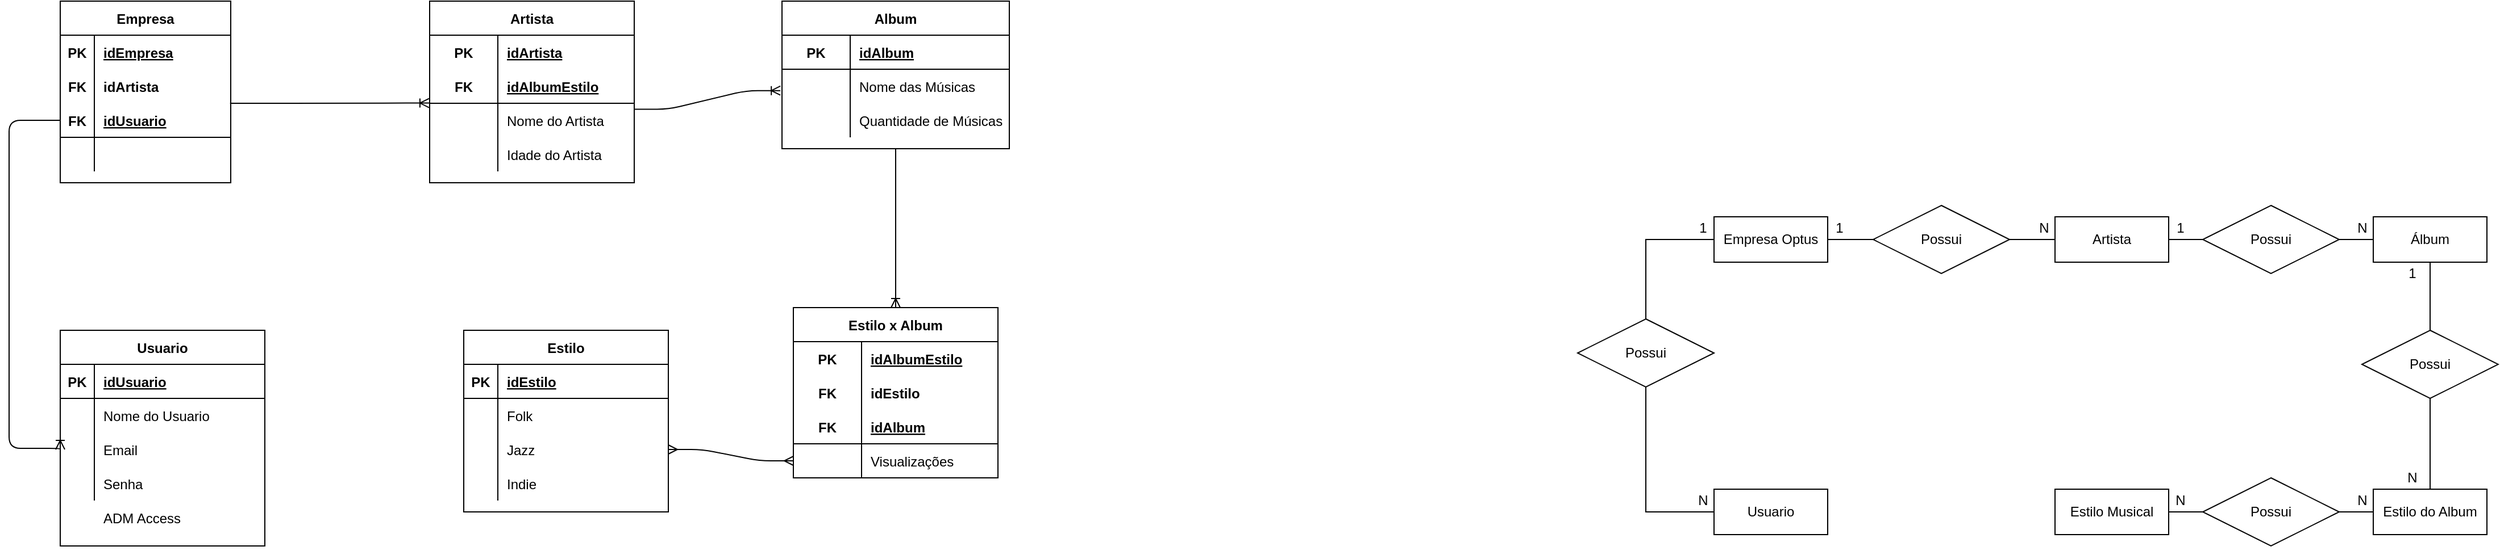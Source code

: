 <mxfile version="14.9.4" type="device"><diagram id="3z-SULInRYGYREIHqzWk" name="Page-1"><mxGraphModel dx="1502" dy="577" grid="1" gridSize="10" guides="1" tooltips="1" connect="1" arrows="1" fold="1" page="1" pageScale="1" pageWidth="1169" pageHeight="827" math="0" shadow="0"><root><mxCell id="0"/><mxCell id="1" parent="0"/><mxCell id="PrUKBsdjGaBpsNvz5YDb-1" value="Usuario" style="shape=table;startSize=30;container=1;collapsible=1;childLayout=tableLayout;fixedRows=1;rowLines=0;fontStyle=1;align=center;resizeLast=1;" parent="1" vertex="1"><mxGeometry x="125" y="470" width="180" height="190" as="geometry"/></mxCell><mxCell id="PrUKBsdjGaBpsNvz5YDb-2" value="" style="shape=partialRectangle;collapsible=0;dropTarget=0;pointerEvents=0;fillColor=none;top=0;left=0;bottom=1;right=0;points=[[0,0.5],[1,0.5]];portConstraint=eastwest;" parent="PrUKBsdjGaBpsNvz5YDb-1" vertex="1"><mxGeometry y="30" width="180" height="30" as="geometry"/></mxCell><mxCell id="PrUKBsdjGaBpsNvz5YDb-3" value="PK" style="shape=partialRectangle;connectable=0;fillColor=none;top=0;left=0;bottom=0;right=0;fontStyle=1;overflow=hidden;" parent="PrUKBsdjGaBpsNvz5YDb-2" vertex="1"><mxGeometry width="30" height="30" as="geometry"/></mxCell><mxCell id="PrUKBsdjGaBpsNvz5YDb-4" value="idUsuario" style="shape=partialRectangle;connectable=0;fillColor=none;top=0;left=0;bottom=0;right=0;align=left;spacingLeft=6;fontStyle=5;overflow=hidden;" parent="PrUKBsdjGaBpsNvz5YDb-2" vertex="1"><mxGeometry x="30" width="150" height="30" as="geometry"/></mxCell><mxCell id="PrUKBsdjGaBpsNvz5YDb-5" value="" style="shape=partialRectangle;collapsible=0;dropTarget=0;pointerEvents=0;fillColor=none;top=0;left=0;bottom=0;right=0;points=[[0,0.5],[1,0.5]];portConstraint=eastwest;" parent="PrUKBsdjGaBpsNvz5YDb-1" vertex="1"><mxGeometry y="60" width="180" height="30" as="geometry"/></mxCell><mxCell id="PrUKBsdjGaBpsNvz5YDb-6" value="" style="shape=partialRectangle;connectable=0;fillColor=none;top=0;left=0;bottom=0;right=0;editable=1;overflow=hidden;" parent="PrUKBsdjGaBpsNvz5YDb-5" vertex="1"><mxGeometry width="30" height="30" as="geometry"/></mxCell><mxCell id="PrUKBsdjGaBpsNvz5YDb-7" value="Nome do Usuario" style="shape=partialRectangle;connectable=0;fillColor=none;top=0;left=0;bottom=0;right=0;align=left;spacingLeft=6;overflow=hidden;" parent="PrUKBsdjGaBpsNvz5YDb-5" vertex="1"><mxGeometry x="30" width="150" height="30" as="geometry"/></mxCell><mxCell id="PrUKBsdjGaBpsNvz5YDb-8" value="" style="shape=partialRectangle;collapsible=0;dropTarget=0;pointerEvents=0;fillColor=none;top=0;left=0;bottom=0;right=0;points=[[0,0.5],[1,0.5]];portConstraint=eastwest;" parent="PrUKBsdjGaBpsNvz5YDb-1" vertex="1"><mxGeometry y="90" width="180" height="30" as="geometry"/></mxCell><mxCell id="PrUKBsdjGaBpsNvz5YDb-9" value="" style="shape=partialRectangle;connectable=0;fillColor=none;top=0;left=0;bottom=0;right=0;editable=1;overflow=hidden;" parent="PrUKBsdjGaBpsNvz5YDb-8" vertex="1"><mxGeometry width="30" height="30" as="geometry"/></mxCell><mxCell id="PrUKBsdjGaBpsNvz5YDb-10" value="Email" style="shape=partialRectangle;connectable=0;fillColor=none;top=0;left=0;bottom=0;right=0;align=left;spacingLeft=6;overflow=hidden;" parent="PrUKBsdjGaBpsNvz5YDb-8" vertex="1"><mxGeometry x="30" width="150" height="30" as="geometry"/></mxCell><mxCell id="PrUKBsdjGaBpsNvz5YDb-11" value="" style="shape=partialRectangle;collapsible=0;dropTarget=0;pointerEvents=0;fillColor=none;top=0;left=0;bottom=0;right=0;points=[[0,0.5],[1,0.5]];portConstraint=eastwest;" parent="PrUKBsdjGaBpsNvz5YDb-1" vertex="1"><mxGeometry y="120" width="180" height="30" as="geometry"/></mxCell><mxCell id="PrUKBsdjGaBpsNvz5YDb-12" value="" style="shape=partialRectangle;connectable=0;fillColor=none;top=0;left=0;bottom=0;right=0;editable=1;overflow=hidden;" parent="PrUKBsdjGaBpsNvz5YDb-11" vertex="1"><mxGeometry width="30" height="30" as="geometry"/></mxCell><mxCell id="PrUKBsdjGaBpsNvz5YDb-13" value="Senha" style="shape=partialRectangle;connectable=0;fillColor=none;top=0;left=0;bottom=0;right=0;align=left;spacingLeft=6;overflow=hidden;" parent="PrUKBsdjGaBpsNvz5YDb-11" vertex="1"><mxGeometry x="30" width="150" height="30" as="geometry"/></mxCell><mxCell id="PrUKBsdjGaBpsNvz5YDb-14" value="" style="shape=partialRectangle;collapsible=0;dropTarget=0;pointerEvents=0;fillColor=none;top=0;left=0;bottom=0;right=0;points=[[0,0.5],[1,0.5]];portConstraint=eastwest;" parent="1" vertex="1"><mxGeometry x="110" y="640" width="180" height="30" as="geometry"/></mxCell><mxCell id="PrUKBsdjGaBpsNvz5YDb-15" value="" style="shape=partialRectangle;connectable=0;fillColor=none;top=0;left=0;bottom=0;right=0;editable=1;overflow=hidden;" parent="PrUKBsdjGaBpsNvz5YDb-14" vertex="1"><mxGeometry width="30" height="30" as="geometry"/></mxCell><mxCell id="PrUKBsdjGaBpsNvz5YDb-32" value="Empresa" style="shape=table;startSize=30;container=1;collapsible=1;childLayout=tableLayout;fixedRows=1;rowLines=0;fontStyle=1;align=center;resizeLast=1;" parent="1" vertex="1"><mxGeometry x="125" y="180" width="150" height="160" as="geometry"><mxRectangle x="180" y="210" width="80" height="30" as="alternateBounds"/></mxGeometry></mxCell><mxCell id="PrUKBsdjGaBpsNvz5YDb-33" value="" style="shape=partialRectangle;collapsible=0;dropTarget=0;pointerEvents=0;fillColor=none;top=0;left=0;bottom=0;right=0;points=[[0,0.5],[1,0.5]];portConstraint=eastwest;" parent="PrUKBsdjGaBpsNvz5YDb-32" vertex="1"><mxGeometry y="30" width="150" height="30" as="geometry"/></mxCell><mxCell id="PrUKBsdjGaBpsNvz5YDb-34" value="PK" style="shape=partialRectangle;connectable=0;fillColor=none;top=0;left=0;bottom=0;right=0;fontStyle=1;overflow=hidden;" parent="PrUKBsdjGaBpsNvz5YDb-33" vertex="1"><mxGeometry width="30" height="30" as="geometry"/></mxCell><mxCell id="PrUKBsdjGaBpsNvz5YDb-35" value="idEmpresa" style="shape=partialRectangle;connectable=0;fillColor=none;top=0;left=0;bottom=0;right=0;align=left;spacingLeft=6;fontStyle=5;overflow=hidden;" parent="PrUKBsdjGaBpsNvz5YDb-33" vertex="1"><mxGeometry x="30" width="120" height="30" as="geometry"/></mxCell><mxCell id="PrUKBsdjGaBpsNvz5YDb-47" value="" style="shape=partialRectangle;collapsible=0;dropTarget=0;pointerEvents=0;fillColor=none;top=0;left=0;bottom=0;right=0;points=[[0,0.5],[1,0.5]];portConstraint=eastwest;" parent="PrUKBsdjGaBpsNvz5YDb-32" vertex="1"><mxGeometry y="60" width="150" height="30" as="geometry"/></mxCell><mxCell id="PrUKBsdjGaBpsNvz5YDb-48" value="FK" style="shape=partialRectangle;connectable=0;fillColor=none;top=0;left=0;bottom=0;right=0;fontStyle=1;overflow=hidden;" parent="PrUKBsdjGaBpsNvz5YDb-47" vertex="1"><mxGeometry width="30" height="30" as="geometry"/></mxCell><mxCell id="PrUKBsdjGaBpsNvz5YDb-49" value="idArtista" style="shape=partialRectangle;connectable=0;fillColor=none;top=0;left=0;bottom=0;right=0;align=left;spacingLeft=6;fontStyle=1;overflow=hidden;" parent="PrUKBsdjGaBpsNvz5YDb-47" vertex="1"><mxGeometry x="30" width="120" height="30" as="geometry"/></mxCell><mxCell id="PrUKBsdjGaBpsNvz5YDb-36" value="" style="shape=partialRectangle;collapsible=0;dropTarget=0;pointerEvents=0;fillColor=none;top=0;left=0;bottom=1;right=0;points=[[0,0.5],[1,0.5]];portConstraint=eastwest;" parent="PrUKBsdjGaBpsNvz5YDb-32" vertex="1"><mxGeometry y="90" width="150" height="30" as="geometry"/></mxCell><mxCell id="PrUKBsdjGaBpsNvz5YDb-37" value="FK" style="shape=partialRectangle;connectable=0;fillColor=none;top=0;left=0;bottom=0;right=0;fontStyle=1;overflow=hidden;" parent="PrUKBsdjGaBpsNvz5YDb-36" vertex="1"><mxGeometry width="30" height="30" as="geometry"/></mxCell><mxCell id="PrUKBsdjGaBpsNvz5YDb-38" value="idUsuario" style="shape=partialRectangle;connectable=0;fillColor=none;top=0;left=0;bottom=0;right=0;align=left;spacingLeft=6;fontStyle=5;overflow=hidden;" parent="PrUKBsdjGaBpsNvz5YDb-36" vertex="1"><mxGeometry x="30" width="120" height="30" as="geometry"/></mxCell><mxCell id="PrUKBsdjGaBpsNvz5YDb-39" value="" style="shape=partialRectangle;collapsible=0;dropTarget=0;pointerEvents=0;fillColor=none;top=0;left=0;bottom=0;right=0;points=[[0,0.5],[1,0.5]];portConstraint=eastwest;" parent="PrUKBsdjGaBpsNvz5YDb-32" vertex="1"><mxGeometry y="120" width="150" height="30" as="geometry"/></mxCell><mxCell id="PrUKBsdjGaBpsNvz5YDb-40" value="" style="shape=partialRectangle;connectable=0;fillColor=none;top=0;left=0;bottom=0;right=0;editable=1;overflow=hidden;" parent="PrUKBsdjGaBpsNvz5YDb-39" vertex="1"><mxGeometry width="30" height="30" as="geometry"/></mxCell><mxCell id="PrUKBsdjGaBpsNvz5YDb-41" value="" style="shape=partialRectangle;connectable=0;fillColor=none;top=0;left=0;bottom=0;right=0;align=left;spacingLeft=6;overflow=hidden;" parent="PrUKBsdjGaBpsNvz5YDb-39" vertex="1"><mxGeometry x="30" width="120" height="30" as="geometry"/></mxCell><mxCell id="PrUKBsdjGaBpsNvz5YDb-51" value="" style="fontSize=12;html=1;endArrow=ERoneToMany;entryX=0;entryY=0.5;entryDx=0;entryDy=0;edgeStyle=orthogonalEdgeStyle;" parent="1" source="PrUKBsdjGaBpsNvz5YDb-36" target="PrUKBsdjGaBpsNvz5YDb-8" edge="1"><mxGeometry width="100" height="100" relative="1" as="geometry"><mxPoint x="80" y="290" as="sourcePoint"/><mxPoint x="110" y="364" as="targetPoint"/><Array as="points"><mxPoint x="80" y="285.0"/><mxPoint x="80" y="574"/></Array></mxGeometry></mxCell><mxCell id="PrUKBsdjGaBpsNvz5YDb-16" value="ADM Access" style="shape=partialRectangle;connectable=0;fillColor=none;top=0;left=0;bottom=0;right=0;align=left;spacingLeft=6;overflow=hidden;" parent="1" vertex="1"><mxGeometry x="155" y="620" width="150" height="30" as="geometry"/></mxCell><mxCell id="PrUKBsdjGaBpsNvz5YDb-53" value="Artista" style="shape=table;startSize=30;container=1;collapsible=1;childLayout=tableLayout;fixedRows=1;rowLines=0;fontStyle=1;align=center;resizeLast=1;" parent="1" vertex="1"><mxGeometry x="450" y="180" width="180" height="160" as="geometry"/></mxCell><mxCell id="PrUKBsdjGaBpsNvz5YDb-54" value="" style="shape=partialRectangle;collapsible=0;dropTarget=0;pointerEvents=0;fillColor=none;top=0;left=0;bottom=0;right=0;points=[[0,0.5],[1,0.5]];portConstraint=eastwest;" parent="PrUKBsdjGaBpsNvz5YDb-53" vertex="1"><mxGeometry y="30" width="180" height="30" as="geometry"/></mxCell><mxCell id="PrUKBsdjGaBpsNvz5YDb-55" value="PK" style="shape=partialRectangle;connectable=0;fillColor=none;top=0;left=0;bottom=0;right=0;fontStyle=1;overflow=hidden;" parent="PrUKBsdjGaBpsNvz5YDb-54" vertex="1"><mxGeometry width="60" height="30" as="geometry"/></mxCell><mxCell id="PrUKBsdjGaBpsNvz5YDb-56" value="idArtista" style="shape=partialRectangle;connectable=0;fillColor=none;top=0;left=0;bottom=0;right=0;align=left;spacingLeft=6;fontStyle=5;overflow=hidden;" parent="PrUKBsdjGaBpsNvz5YDb-54" vertex="1"><mxGeometry x="60" width="120" height="30" as="geometry"/></mxCell><mxCell id="PrUKBsdjGaBpsNvz5YDb-57" value="" style="shape=partialRectangle;collapsible=0;dropTarget=0;pointerEvents=0;fillColor=none;top=0;left=0;bottom=1;right=0;points=[[0,0.5],[1,0.5]];portConstraint=eastwest;" parent="PrUKBsdjGaBpsNvz5YDb-53" vertex="1"><mxGeometry y="60" width="180" height="30" as="geometry"/></mxCell><mxCell id="PrUKBsdjGaBpsNvz5YDb-58" value="FK" style="shape=partialRectangle;connectable=0;fillColor=none;top=0;left=0;bottom=0;right=0;fontStyle=1;overflow=hidden;" parent="PrUKBsdjGaBpsNvz5YDb-57" vertex="1"><mxGeometry width="60" height="30" as="geometry"/></mxCell><mxCell id="PrUKBsdjGaBpsNvz5YDb-59" value="idAlbumEstilo" style="shape=partialRectangle;connectable=0;fillColor=none;top=0;left=0;bottom=0;right=0;align=left;spacingLeft=6;fontStyle=5;overflow=hidden;" parent="PrUKBsdjGaBpsNvz5YDb-57" vertex="1"><mxGeometry x="60" width="120" height="30" as="geometry"/></mxCell><mxCell id="PrUKBsdjGaBpsNvz5YDb-60" value="" style="shape=partialRectangle;collapsible=0;dropTarget=0;pointerEvents=0;fillColor=none;top=0;left=0;bottom=0;right=0;points=[[0,0.5],[1,0.5]];portConstraint=eastwest;" parent="PrUKBsdjGaBpsNvz5YDb-53" vertex="1"><mxGeometry y="90" width="180" height="30" as="geometry"/></mxCell><mxCell id="PrUKBsdjGaBpsNvz5YDb-61" value="" style="shape=partialRectangle;connectable=0;fillColor=none;top=0;left=0;bottom=0;right=0;editable=1;overflow=hidden;" parent="PrUKBsdjGaBpsNvz5YDb-60" vertex="1"><mxGeometry width="60" height="30" as="geometry"/></mxCell><mxCell id="PrUKBsdjGaBpsNvz5YDb-62" value="Nome do Artista" style="shape=partialRectangle;connectable=0;fillColor=none;top=0;left=0;bottom=0;right=0;align=left;spacingLeft=6;overflow=hidden;" parent="PrUKBsdjGaBpsNvz5YDb-60" vertex="1"><mxGeometry x="60" width="120" height="30" as="geometry"/></mxCell><mxCell id="PrUKBsdjGaBpsNvz5YDb-63" value="" style="shape=partialRectangle;collapsible=0;dropTarget=0;pointerEvents=0;fillColor=none;top=0;left=0;bottom=0;right=0;points=[[0,0.5],[1,0.5]];portConstraint=eastwest;" parent="PrUKBsdjGaBpsNvz5YDb-53" vertex="1"><mxGeometry y="120" width="180" height="30" as="geometry"/></mxCell><mxCell id="PrUKBsdjGaBpsNvz5YDb-64" value="" style="shape=partialRectangle;connectable=0;fillColor=none;top=0;left=0;bottom=0;right=0;editable=1;overflow=hidden;" parent="PrUKBsdjGaBpsNvz5YDb-63" vertex="1"><mxGeometry width="60" height="30" as="geometry"/></mxCell><mxCell id="PrUKBsdjGaBpsNvz5YDb-65" value="Idade do Artista" style="shape=partialRectangle;connectable=0;fillColor=none;top=0;left=0;bottom=0;right=0;align=left;spacingLeft=6;overflow=hidden;" parent="PrUKBsdjGaBpsNvz5YDb-63" vertex="1"><mxGeometry x="60" width="120" height="30" as="geometry"/></mxCell><mxCell id="PrUKBsdjGaBpsNvz5YDb-66" value="" style="edgeStyle=entityRelationEdgeStyle;fontSize=12;html=1;endArrow=ERoneToMany;entryX=-0.003;entryY=-0.007;entryDx=0;entryDy=0;entryPerimeter=0;exitX=0.996;exitY=1.002;exitDx=0;exitDy=0;exitPerimeter=0;" parent="1" source="PrUKBsdjGaBpsNvz5YDb-47" target="PrUKBsdjGaBpsNvz5YDb-60" edge="1"><mxGeometry width="100" height="100" relative="1" as="geometry"><mxPoint x="330" y="350" as="sourcePoint"/><mxPoint x="430" y="250" as="targetPoint"/></mxGeometry></mxCell><mxCell id="PrUKBsdjGaBpsNvz5YDb-67" value="Album" style="shape=table;startSize=30;container=1;collapsible=1;childLayout=tableLayout;fixedRows=1;rowLines=0;fontStyle=1;align=center;resizeLast=1;" parent="1" vertex="1"><mxGeometry x="760" y="180" width="200" height="130" as="geometry"/></mxCell><mxCell id="PrUKBsdjGaBpsNvz5YDb-68" value="" style="shape=partialRectangle;collapsible=0;dropTarget=0;pointerEvents=0;top=0;left=0;bottom=1;right=0;points=[[0,0.5],[1,0.5]];portConstraint=eastwest;fillColor=none;labelBorderColor=none;shadow=0;sketch=0;" parent="PrUKBsdjGaBpsNvz5YDb-67" vertex="1"><mxGeometry y="30" width="200" height="30" as="geometry"/></mxCell><mxCell id="PrUKBsdjGaBpsNvz5YDb-69" value="PK" style="shape=partialRectangle;connectable=0;fillColor=none;top=0;left=0;bottom=0;right=0;fontStyle=1;overflow=hidden;" parent="PrUKBsdjGaBpsNvz5YDb-68" vertex="1"><mxGeometry width="60" height="30" as="geometry"/></mxCell><mxCell id="PrUKBsdjGaBpsNvz5YDb-70" value="idAlbum" style="shape=partialRectangle;connectable=0;fillColor=none;top=0;left=0;bottom=0;right=0;align=left;spacingLeft=6;fontStyle=5;overflow=hidden;" parent="PrUKBsdjGaBpsNvz5YDb-68" vertex="1"><mxGeometry x="60" width="140" height="30" as="geometry"/></mxCell><mxCell id="PrUKBsdjGaBpsNvz5YDb-74" value="" style="shape=partialRectangle;collapsible=0;dropTarget=0;pointerEvents=0;fillColor=none;top=0;left=0;bottom=0;right=0;points=[[0,0.5],[1,0.5]];portConstraint=eastwest;" parent="PrUKBsdjGaBpsNvz5YDb-67" vertex="1"><mxGeometry y="60" width="200" height="30" as="geometry"/></mxCell><mxCell id="PrUKBsdjGaBpsNvz5YDb-75" value="" style="shape=partialRectangle;connectable=0;fillColor=none;top=0;left=0;bottom=0;right=0;editable=1;overflow=hidden;" parent="PrUKBsdjGaBpsNvz5YDb-74" vertex="1"><mxGeometry width="60" height="30" as="geometry"/></mxCell><mxCell id="PrUKBsdjGaBpsNvz5YDb-76" value="Nome das Músicas" style="shape=partialRectangle;connectable=0;fillColor=none;top=0;left=0;bottom=0;right=0;align=left;spacingLeft=6;overflow=hidden;" parent="PrUKBsdjGaBpsNvz5YDb-74" vertex="1"><mxGeometry x="60" width="140" height="30" as="geometry"/></mxCell><mxCell id="PrUKBsdjGaBpsNvz5YDb-77" value="" style="shape=partialRectangle;collapsible=0;dropTarget=0;pointerEvents=0;fillColor=none;top=0;left=0;bottom=0;right=0;points=[[0,0.5],[1,0.5]];portConstraint=eastwest;" parent="PrUKBsdjGaBpsNvz5YDb-67" vertex="1"><mxGeometry y="90" width="200" height="30" as="geometry"/></mxCell><mxCell id="PrUKBsdjGaBpsNvz5YDb-78" value="" style="shape=partialRectangle;connectable=0;fillColor=none;top=0;left=0;bottom=0;right=0;editable=1;overflow=hidden;" parent="PrUKBsdjGaBpsNvz5YDb-77" vertex="1"><mxGeometry width="60" height="30" as="geometry"/></mxCell><mxCell id="PrUKBsdjGaBpsNvz5YDb-79" value="Quantidade de Músicas" style="shape=partialRectangle;connectable=0;fillColor=none;top=0;left=0;bottom=0;right=0;align=left;spacingLeft=6;overflow=hidden;" parent="PrUKBsdjGaBpsNvz5YDb-77" vertex="1"><mxGeometry x="60" width="140" height="30" as="geometry"/></mxCell><mxCell id="PrUKBsdjGaBpsNvz5YDb-80" value="Estilo x Album" style="shape=table;startSize=30;container=1;collapsible=1;childLayout=tableLayout;fixedRows=1;rowLines=0;fontStyle=1;align=center;resizeLast=1;" parent="1" vertex="1"><mxGeometry x="770" y="450" width="180" height="150" as="geometry"/></mxCell><mxCell id="PrUKBsdjGaBpsNvz5YDb-81" value="" style="shape=partialRectangle;collapsible=0;dropTarget=0;pointerEvents=0;fillColor=none;top=0;left=0;bottom=0;right=0;points=[[0,0.5],[1,0.5]];portConstraint=eastwest;" parent="PrUKBsdjGaBpsNvz5YDb-80" vertex="1"><mxGeometry y="30" width="180" height="30" as="geometry"/></mxCell><mxCell id="PrUKBsdjGaBpsNvz5YDb-82" value="PK" style="shape=partialRectangle;connectable=0;fillColor=none;top=0;left=0;bottom=0;right=0;fontStyle=1;overflow=hidden;" parent="PrUKBsdjGaBpsNvz5YDb-81" vertex="1"><mxGeometry width="60" height="30" as="geometry"/></mxCell><mxCell id="PrUKBsdjGaBpsNvz5YDb-83" value="idAlbumEstilo" style="shape=partialRectangle;connectable=0;fillColor=none;top=0;left=0;bottom=0;right=0;align=left;spacingLeft=6;fontStyle=5;overflow=hidden;" parent="PrUKBsdjGaBpsNvz5YDb-81" vertex="1"><mxGeometry x="60" width="120" height="30" as="geometry"/></mxCell><mxCell id="PrUKBsdjGaBpsNvz5YDb-98" value="" style="shape=partialRectangle;collapsible=0;dropTarget=0;pointerEvents=0;fillColor=none;top=0;left=0;bottom=0;right=0;points=[[0,0.5],[1,0.5]];portConstraint=eastwest;" parent="PrUKBsdjGaBpsNvz5YDb-80" vertex="1"><mxGeometry y="60" width="180" height="30" as="geometry"/></mxCell><mxCell id="PrUKBsdjGaBpsNvz5YDb-99" value="FK" style="shape=partialRectangle;connectable=0;fillColor=none;top=0;left=0;bottom=0;right=0;editable=1;overflow=hidden;fontStyle=1" parent="PrUKBsdjGaBpsNvz5YDb-98" vertex="1"><mxGeometry width="60" height="30" as="geometry"/></mxCell><mxCell id="PrUKBsdjGaBpsNvz5YDb-100" value="idEstilo" style="shape=partialRectangle;connectable=0;fillColor=none;top=0;left=0;bottom=0;right=0;align=left;spacingLeft=6;overflow=hidden;fontStyle=1" parent="PrUKBsdjGaBpsNvz5YDb-98" vertex="1"><mxGeometry x="60" width="120" height="30" as="geometry"/></mxCell><mxCell id="PrUKBsdjGaBpsNvz5YDb-84" value="" style="shape=partialRectangle;collapsible=0;dropTarget=0;pointerEvents=0;fillColor=none;top=0;left=0;bottom=1;right=0;points=[[0,0.5],[1,0.5]];portConstraint=eastwest;" parent="PrUKBsdjGaBpsNvz5YDb-80" vertex="1"><mxGeometry y="90" width="180" height="30" as="geometry"/></mxCell><mxCell id="PrUKBsdjGaBpsNvz5YDb-85" value="FK" style="shape=partialRectangle;connectable=0;fillColor=none;top=0;left=0;bottom=0;right=0;fontStyle=1;overflow=hidden;" parent="PrUKBsdjGaBpsNvz5YDb-84" vertex="1"><mxGeometry width="60" height="30" as="geometry"/></mxCell><mxCell id="PrUKBsdjGaBpsNvz5YDb-86" value="idAlbum" style="shape=partialRectangle;connectable=0;fillColor=none;top=0;left=0;bottom=0;right=0;align=left;spacingLeft=6;fontStyle=5;overflow=hidden;" parent="PrUKBsdjGaBpsNvz5YDb-84" vertex="1"><mxGeometry x="60" width="120" height="30" as="geometry"/></mxCell><mxCell id="PrUKBsdjGaBpsNvz5YDb-87" value="" style="shape=partialRectangle;collapsible=0;dropTarget=0;pointerEvents=0;fillColor=none;top=0;left=0;bottom=0;right=0;points=[[0,0.5],[1,0.5]];portConstraint=eastwest;" parent="PrUKBsdjGaBpsNvz5YDb-80" vertex="1"><mxGeometry y="120" width="180" height="30" as="geometry"/></mxCell><mxCell id="PrUKBsdjGaBpsNvz5YDb-88" value="" style="shape=partialRectangle;connectable=0;fillColor=none;top=0;left=0;bottom=0;right=0;editable=1;overflow=hidden;" parent="PrUKBsdjGaBpsNvz5YDb-87" vertex="1"><mxGeometry width="60" height="30" as="geometry"/></mxCell><mxCell id="PrUKBsdjGaBpsNvz5YDb-89" value="Visualizações" style="shape=partialRectangle;connectable=0;fillColor=none;top=0;left=0;bottom=0;right=0;align=left;spacingLeft=6;overflow=hidden;" parent="PrUKBsdjGaBpsNvz5YDb-87" vertex="1"><mxGeometry x="60" width="120" height="30" as="geometry"/></mxCell><mxCell id="PrUKBsdjGaBpsNvz5YDb-101" value="Estilo" style="shape=table;startSize=30;container=1;collapsible=1;childLayout=tableLayout;fixedRows=1;rowLines=0;fontStyle=1;align=center;resizeLast=1;" parent="1" vertex="1"><mxGeometry x="480" y="470" width="180" height="160" as="geometry"/></mxCell><mxCell id="PrUKBsdjGaBpsNvz5YDb-102" value="" style="shape=partialRectangle;collapsible=0;dropTarget=0;pointerEvents=0;fillColor=none;top=0;left=0;bottom=1;right=0;points=[[0,0.5],[1,0.5]];portConstraint=eastwest;" parent="PrUKBsdjGaBpsNvz5YDb-101" vertex="1"><mxGeometry y="30" width="180" height="30" as="geometry"/></mxCell><mxCell id="PrUKBsdjGaBpsNvz5YDb-103" value="PK" style="shape=partialRectangle;connectable=0;fillColor=none;top=0;left=0;bottom=0;right=0;fontStyle=1;overflow=hidden;" parent="PrUKBsdjGaBpsNvz5YDb-102" vertex="1"><mxGeometry width="30" height="30" as="geometry"/></mxCell><mxCell id="PrUKBsdjGaBpsNvz5YDb-104" value="idEstilo" style="shape=partialRectangle;connectable=0;fillColor=none;top=0;left=0;bottom=0;right=0;align=left;spacingLeft=6;fontStyle=5;overflow=hidden;" parent="PrUKBsdjGaBpsNvz5YDb-102" vertex="1"><mxGeometry x="30" width="150" height="30" as="geometry"/></mxCell><mxCell id="PrUKBsdjGaBpsNvz5YDb-105" value="" style="shape=partialRectangle;collapsible=0;dropTarget=0;pointerEvents=0;fillColor=none;top=0;left=0;bottom=0;right=0;points=[[0,0.5],[1,0.5]];portConstraint=eastwest;" parent="PrUKBsdjGaBpsNvz5YDb-101" vertex="1"><mxGeometry y="60" width="180" height="30" as="geometry"/></mxCell><mxCell id="PrUKBsdjGaBpsNvz5YDb-106" value="" style="shape=partialRectangle;connectable=0;fillColor=none;top=0;left=0;bottom=0;right=0;editable=1;overflow=hidden;" parent="PrUKBsdjGaBpsNvz5YDb-105" vertex="1"><mxGeometry width="30" height="30" as="geometry"/></mxCell><mxCell id="PrUKBsdjGaBpsNvz5YDb-107" value="Folk" style="shape=partialRectangle;connectable=0;fillColor=none;top=0;left=0;bottom=0;right=0;align=left;spacingLeft=6;overflow=hidden;" parent="PrUKBsdjGaBpsNvz5YDb-105" vertex="1"><mxGeometry x="30" width="150" height="30" as="geometry"/></mxCell><mxCell id="PrUKBsdjGaBpsNvz5YDb-108" value="" style="shape=partialRectangle;collapsible=0;dropTarget=0;pointerEvents=0;fillColor=none;top=0;left=0;bottom=0;right=0;points=[[0,0.5],[1,0.5]];portConstraint=eastwest;" parent="PrUKBsdjGaBpsNvz5YDb-101" vertex="1"><mxGeometry y="90" width="180" height="30" as="geometry"/></mxCell><mxCell id="PrUKBsdjGaBpsNvz5YDb-109" value="" style="shape=partialRectangle;connectable=0;fillColor=none;top=0;left=0;bottom=0;right=0;editable=1;overflow=hidden;" parent="PrUKBsdjGaBpsNvz5YDb-108" vertex="1"><mxGeometry width="30" height="30" as="geometry"/></mxCell><mxCell id="PrUKBsdjGaBpsNvz5YDb-110" value="Jazz" style="shape=partialRectangle;connectable=0;fillColor=none;top=0;left=0;bottom=0;right=0;align=left;spacingLeft=6;overflow=hidden;" parent="PrUKBsdjGaBpsNvz5YDb-108" vertex="1"><mxGeometry x="30" width="150" height="30" as="geometry"/></mxCell><mxCell id="PrUKBsdjGaBpsNvz5YDb-111" value="" style="shape=partialRectangle;collapsible=0;dropTarget=0;pointerEvents=0;fillColor=none;top=0;left=0;bottom=0;right=0;points=[[0,0.5],[1,0.5]];portConstraint=eastwest;" parent="PrUKBsdjGaBpsNvz5YDb-101" vertex="1"><mxGeometry y="120" width="180" height="30" as="geometry"/></mxCell><mxCell id="PrUKBsdjGaBpsNvz5YDb-112" value="" style="shape=partialRectangle;connectable=0;fillColor=none;top=0;left=0;bottom=0;right=0;editable=1;overflow=hidden;" parent="PrUKBsdjGaBpsNvz5YDb-111" vertex="1"><mxGeometry width="30" height="30" as="geometry"/></mxCell><mxCell id="PrUKBsdjGaBpsNvz5YDb-113" value="Indie" style="shape=partialRectangle;connectable=0;fillColor=none;top=0;left=0;bottom=0;right=0;align=left;spacingLeft=6;overflow=hidden;" parent="PrUKBsdjGaBpsNvz5YDb-111" vertex="1"><mxGeometry x="30" width="150" height="30" as="geometry"/></mxCell><mxCell id="PrUKBsdjGaBpsNvz5YDb-114" value="" style="edgeStyle=entityRelationEdgeStyle;fontSize=12;html=1;endArrow=ERmany;startArrow=ERmany;exitX=1;exitY=0.5;exitDx=0;exitDy=0;entryX=0;entryY=0.5;entryDx=0;entryDy=0;" parent="1" source="PrUKBsdjGaBpsNvz5YDb-108" target="PrUKBsdjGaBpsNvz5YDb-87" edge="1"><mxGeometry width="100" height="100" relative="1" as="geometry"><mxPoint x="670" y="640" as="sourcePoint"/><mxPoint x="770" y="540" as="targetPoint"/></mxGeometry></mxCell><mxCell id="PrUKBsdjGaBpsNvz5YDb-115" value="" style="fontSize=12;html=1;endArrow=ERoneToMany;entryX=0.5;entryY=0;entryDx=0;entryDy=0;exitX=0.5;exitY=1;exitDx=0;exitDy=0;" parent="1" source="PrUKBsdjGaBpsNvz5YDb-67" target="PrUKBsdjGaBpsNvz5YDb-80" edge="1"><mxGeometry width="100" height="100" relative="1" as="geometry"><mxPoint x="880" y="330" as="sourcePoint"/><mxPoint x="630" y="320" as="targetPoint"/></mxGeometry></mxCell><mxCell id="PrUKBsdjGaBpsNvz5YDb-116" value="" style="edgeStyle=entityRelationEdgeStyle;fontSize=12;html=1;endArrow=ERoneToMany;entryX=-0.007;entryY=0.941;entryDx=0;entryDy=0;entryPerimeter=0;exitX=1.001;exitY=0.173;exitDx=0;exitDy=0;exitPerimeter=0;" parent="1" source="PrUKBsdjGaBpsNvz5YDb-60" edge="1"><mxGeometry width="100" height="100" relative="1" as="geometry"><mxPoint x="627" y="269" as="sourcePoint"/><mxPoint x="758.6" y="258.82" as="targetPoint"/></mxGeometry></mxCell><mxCell id="MZQMu7u47xTBZ9UsBLyC-1" style="edgeStyle=orthogonalEdgeStyle;rounded=0;orthogonalLoop=1;jettySize=auto;html=1;entryX=0.5;entryY=0;entryDx=0;entryDy=0;endArrow=none;endFill=0;exitX=0;exitY=0.5;exitDx=0;exitDy=0;" edge="1" parent="1" source="MZQMu7u47xTBZ9UsBLyC-2" target="MZQMu7u47xTBZ9UsBLyC-21"><mxGeometry relative="1" as="geometry"/></mxCell><mxCell id="MZQMu7u47xTBZ9UsBLyC-2" value="Empresa Optus" style="whiteSpace=wrap;html=1;align=center;" vertex="1" parent="1"><mxGeometry x="1580" y="370" width="100" height="40" as="geometry"/></mxCell><mxCell id="MZQMu7u47xTBZ9UsBLyC-3" value="" style="edgeStyle=orthogonalEdgeStyle;rounded=0;orthogonalLoop=1;jettySize=auto;html=1;endArrow=none;endFill=0;" edge="1" parent="1" source="MZQMu7u47xTBZ9UsBLyC-4" target="MZQMu7u47xTBZ9UsBLyC-14"><mxGeometry relative="1" as="geometry"/></mxCell><mxCell id="MZQMu7u47xTBZ9UsBLyC-4" value="Álbum" style="whiteSpace=wrap;html=1;align=center;" vertex="1" parent="1"><mxGeometry x="2160" y="370" width="100" height="40" as="geometry"/></mxCell><mxCell id="MZQMu7u47xTBZ9UsBLyC-5" value="Estilo Musical" style="whiteSpace=wrap;html=1;align=center;" vertex="1" parent="1"><mxGeometry x="1880" y="610" width="100" height="40" as="geometry"/></mxCell><mxCell id="MZQMu7u47xTBZ9UsBLyC-6" value="" style="edgeStyle=orthogonalEdgeStyle;rounded=0;orthogonalLoop=1;jettySize=auto;html=1;endArrow=none;endFill=0;" edge="1" parent="1" source="MZQMu7u47xTBZ9UsBLyC-8" target="MZQMu7u47xTBZ9UsBLyC-24"><mxGeometry relative="1" as="geometry"/></mxCell><mxCell id="MZQMu7u47xTBZ9UsBLyC-7" value="" style="edgeStyle=orthogonalEdgeStyle;rounded=0;orthogonalLoop=1;jettySize=auto;html=1;endArrow=none;endFill=0;" edge="1" parent="1" source="MZQMu7u47xTBZ9UsBLyC-8" target="MZQMu7u47xTBZ9UsBLyC-5"><mxGeometry relative="1" as="geometry"/></mxCell><mxCell id="MZQMu7u47xTBZ9UsBLyC-8" value="Possui" style="shape=rhombus;perimeter=rhombusPerimeter;whiteSpace=wrap;html=1;align=center;" vertex="1" parent="1"><mxGeometry x="2010" y="600" width="120" height="60" as="geometry"/></mxCell><mxCell id="MZQMu7u47xTBZ9UsBLyC-9" value="" style="edgeStyle=orthogonalEdgeStyle;rounded=0;orthogonalLoop=1;jettySize=auto;html=1;endArrow=none;endFill=0;" edge="1" parent="1" source="MZQMu7u47xTBZ9UsBLyC-10" target="MZQMu7u47xTBZ9UsBLyC-14"><mxGeometry relative="1" as="geometry"/></mxCell><mxCell id="MZQMu7u47xTBZ9UsBLyC-10" value="Artista" style="whiteSpace=wrap;html=1;align=center;" vertex="1" parent="1"><mxGeometry x="1880" y="370" width="100" height="40" as="geometry"/></mxCell><mxCell id="MZQMu7u47xTBZ9UsBLyC-11" value="" style="edgeStyle=orthogonalEdgeStyle;rounded=0;orthogonalLoop=1;jettySize=auto;html=1;endArrow=none;endFill=0;" edge="1" parent="1" source="MZQMu7u47xTBZ9UsBLyC-13" target="MZQMu7u47xTBZ9UsBLyC-10"><mxGeometry relative="1" as="geometry"/></mxCell><mxCell id="MZQMu7u47xTBZ9UsBLyC-12" value="" style="edgeStyle=orthogonalEdgeStyle;rounded=0;orthogonalLoop=1;jettySize=auto;html=1;endArrow=none;endFill=0;" edge="1" parent="1" source="MZQMu7u47xTBZ9UsBLyC-13" target="MZQMu7u47xTBZ9UsBLyC-2"><mxGeometry relative="1" as="geometry"/></mxCell><mxCell id="MZQMu7u47xTBZ9UsBLyC-13" value="Possui" style="shape=rhombus;perimeter=rhombusPerimeter;whiteSpace=wrap;html=1;align=center;" vertex="1" parent="1"><mxGeometry x="1720" y="360" width="120" height="60" as="geometry"/></mxCell><mxCell id="MZQMu7u47xTBZ9UsBLyC-14" value="Possui" style="shape=rhombus;perimeter=rhombusPerimeter;whiteSpace=wrap;html=1;align=center;" vertex="1" parent="1"><mxGeometry x="2010" y="360" width="120" height="60" as="geometry"/></mxCell><mxCell id="MZQMu7u47xTBZ9UsBLyC-15" value="1" style="text;html=1;align=center;verticalAlign=middle;resizable=0;points=[];autosize=1;strokeColor=none;" vertex="1" parent="1"><mxGeometry x="1680" y="370" width="20" height="20" as="geometry"/></mxCell><mxCell id="MZQMu7u47xTBZ9UsBLyC-16" value="N" style="text;html=1;align=center;verticalAlign=middle;resizable=0;points=[];autosize=1;strokeColor=none;" vertex="1" parent="1"><mxGeometry x="1860" y="370" width="20" height="20" as="geometry"/></mxCell><mxCell id="MZQMu7u47xTBZ9UsBLyC-17" value="1" style="text;html=1;align=center;verticalAlign=middle;resizable=0;points=[];autosize=1;strokeColor=none;" vertex="1" parent="1"><mxGeometry x="1980" y="370" width="20" height="20" as="geometry"/></mxCell><mxCell id="MZQMu7u47xTBZ9UsBLyC-18" value="N" style="text;html=1;align=center;verticalAlign=middle;resizable=0;points=[];autosize=1;strokeColor=none;" vertex="1" parent="1"><mxGeometry x="2140" y="370" width="20" height="20" as="geometry"/></mxCell><mxCell id="MZQMu7u47xTBZ9UsBLyC-19" value="Usuario" style="whiteSpace=wrap;html=1;align=center;" vertex="1" parent="1"><mxGeometry x="1580" y="610" width="100" height="40" as="geometry"/></mxCell><mxCell id="MZQMu7u47xTBZ9UsBLyC-20" style="edgeStyle=orthogonalEdgeStyle;rounded=0;orthogonalLoop=1;jettySize=auto;html=1;entryX=0;entryY=0.5;entryDx=0;entryDy=0;endArrow=none;endFill=0;" edge="1" parent="1" source="MZQMu7u47xTBZ9UsBLyC-21" target="MZQMu7u47xTBZ9UsBLyC-19"><mxGeometry relative="1" as="geometry"/></mxCell><mxCell id="MZQMu7u47xTBZ9UsBLyC-21" value="Possui" style="shape=rhombus;perimeter=rhombusPerimeter;whiteSpace=wrap;html=1;align=center;" vertex="1" parent="1"><mxGeometry x="1460" y="460" width="120" height="60" as="geometry"/></mxCell><mxCell id="MZQMu7u47xTBZ9UsBLyC-22" value="1" style="text;html=1;align=center;verticalAlign=middle;resizable=0;points=[];autosize=1;strokeColor=none;" vertex="1" parent="1"><mxGeometry x="1560" y="370" width="20" height="20" as="geometry"/></mxCell><mxCell id="MZQMu7u47xTBZ9UsBLyC-23" value="N" style="text;html=1;align=center;verticalAlign=middle;resizable=0;points=[];autosize=1;strokeColor=none;" vertex="1" parent="1"><mxGeometry x="1560" y="610" width="20" height="20" as="geometry"/></mxCell><mxCell id="MZQMu7u47xTBZ9UsBLyC-24" value="Estilo do Album" style="whiteSpace=wrap;html=1;align=center;" vertex="1" parent="1"><mxGeometry x="2160" y="610" width="100" height="40" as="geometry"/></mxCell><mxCell id="MZQMu7u47xTBZ9UsBLyC-25" value="" style="edgeStyle=orthogonalEdgeStyle;rounded=0;orthogonalLoop=1;jettySize=auto;html=1;endArrow=none;endFill=0;" edge="1" parent="1" source="MZQMu7u47xTBZ9UsBLyC-27" target="MZQMu7u47xTBZ9UsBLyC-24"><mxGeometry relative="1" as="geometry"/></mxCell><mxCell id="MZQMu7u47xTBZ9UsBLyC-26" value="" style="edgeStyle=orthogonalEdgeStyle;rounded=0;orthogonalLoop=1;jettySize=auto;html=1;endArrow=none;endFill=0;" edge="1" parent="1" source="MZQMu7u47xTBZ9UsBLyC-27" target="MZQMu7u47xTBZ9UsBLyC-4"><mxGeometry relative="1" as="geometry"/></mxCell><mxCell id="MZQMu7u47xTBZ9UsBLyC-27" value="Possui" style="shape=rhombus;perimeter=rhombusPerimeter;whiteSpace=wrap;html=1;align=center;" vertex="1" parent="1"><mxGeometry x="2150" y="470" width="120" height="60" as="geometry"/></mxCell><mxCell id="MZQMu7u47xTBZ9UsBLyC-28" value="1" style="text;html=1;align=center;verticalAlign=middle;resizable=0;points=[];autosize=1;strokeColor=none;" vertex="1" parent="1"><mxGeometry x="2184" y="410" width="20" height="20" as="geometry"/></mxCell><mxCell id="MZQMu7u47xTBZ9UsBLyC-29" value="N" style="text;html=1;align=center;verticalAlign=middle;resizable=0;points=[];autosize=1;strokeColor=none;" vertex="1" parent="1"><mxGeometry x="2184" y="590" width="20" height="20" as="geometry"/></mxCell><mxCell id="MZQMu7u47xTBZ9UsBLyC-30" value="N" style="text;html=1;align=center;verticalAlign=middle;resizable=0;points=[];autosize=1;strokeColor=none;" vertex="1" parent="1"><mxGeometry x="1980" y="610" width="20" height="20" as="geometry"/></mxCell><mxCell id="MZQMu7u47xTBZ9UsBLyC-31" value="N" style="text;html=1;align=center;verticalAlign=middle;resizable=0;points=[];autosize=1;strokeColor=none;" vertex="1" parent="1"><mxGeometry x="2140" y="610" width="20" height="20" as="geometry"/></mxCell></root></mxGraphModel></diagram></mxfile>